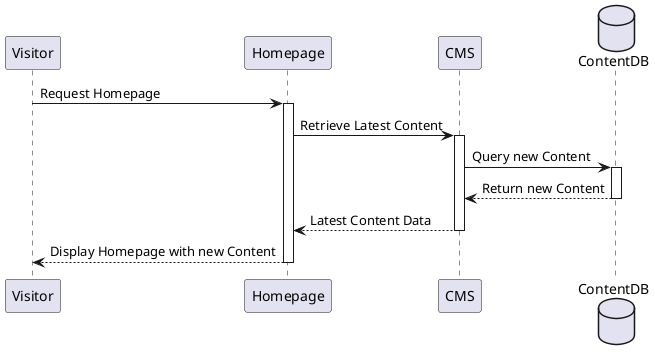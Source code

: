@startuml
participant Visitor as V
participant Homepage as H
participant CMS as CMS
database ContentDB as DB

V -> H: Request Homepage
activate H
H -> CMS: Retrieve Latest Content
activate CMS
CMS -> DB: Query new Content
activate DB
DB --> CMS: Return new Content
deactivate DB
CMS --> H: Latest Content Data
deactivate CMS
H --> V: Display Homepage with new Content
deactivate H
@enduml